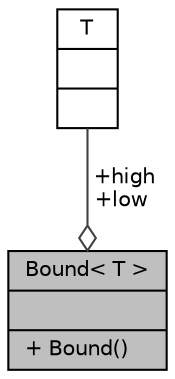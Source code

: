 digraph "Bound&lt; T &gt;"
{
 // LATEX_PDF_SIZE
  edge [fontname="Helvetica",fontsize="10",labelfontname="Helvetica",labelfontsize="10"];
  node [fontname="Helvetica",fontsize="10",shape=record];
  Node1 [label="{Bound\< T \>\n||+ Bound()\l}",height=0.2,width=0.4,color="black", fillcolor="grey75", style="filled", fontcolor="black",tooltip="This struct is data object to hold an upper and lower bounds."];
  Node2 -> Node1 [color="grey25",fontsize="10",style="solid",label=" +high\n+low" ,arrowhead="odiamond",fontname="Helvetica"];
  Node2 [label="{T\n||}",height=0.2,width=0.4,color="black", fillcolor="white", style="filled",tooltip=" "];
}
